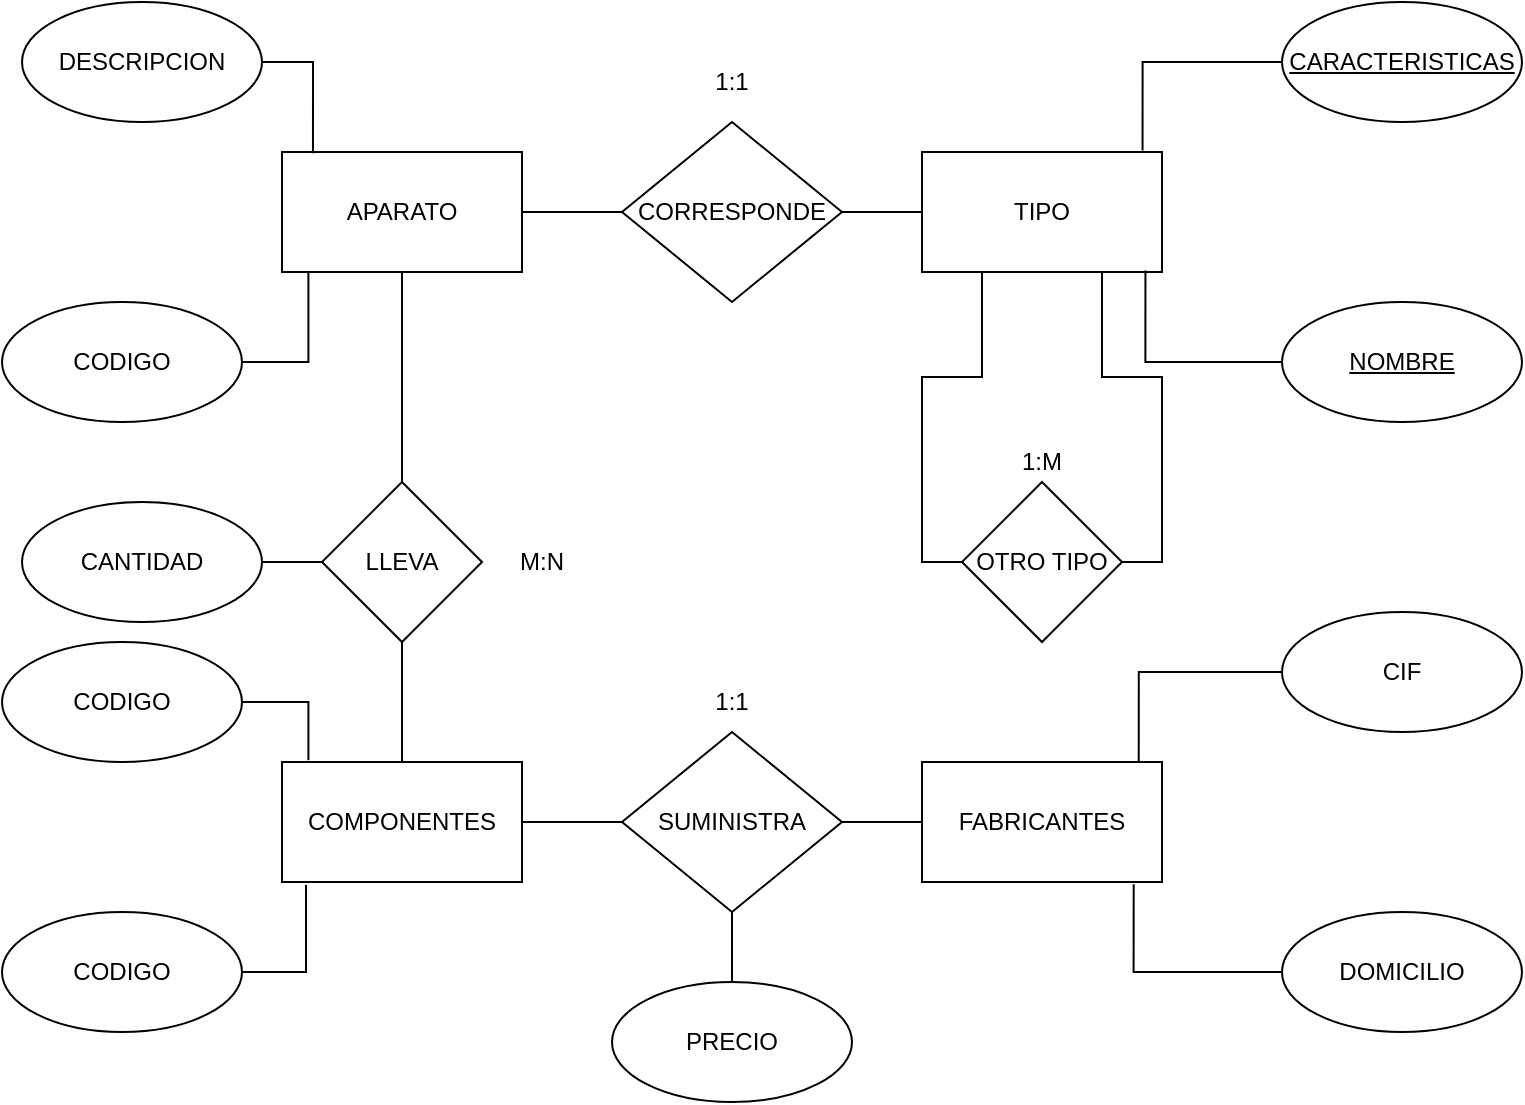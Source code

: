 <mxfile version="14.6.13" type="github">
  <diagram id="Qis9tCrOyXk1SUStovVj" name="Page-1">
    <mxGraphModel dx="2249" dy="794" grid="1" gridSize="10" guides="1" tooltips="1" connect="1" arrows="1" fold="1" page="1" pageScale="1" pageWidth="827" pageHeight="1169" math="0" shadow="0">
      <root>
        <mxCell id="0" />
        <mxCell id="1" parent="0" />
        <mxCell id="CPcJogsR8xis_oUPS2sc-5" style="edgeStyle=orthogonalEdgeStyle;rounded=0;orthogonalLoop=1;jettySize=auto;html=1;exitX=1;exitY=0.5;exitDx=0;exitDy=0;entryX=0;entryY=0.5;entryDx=0;entryDy=0;endArrow=none;endFill=0;" edge="1" parent="1" source="CPcJogsR8xis_oUPS2sc-1" target="CPcJogsR8xis_oUPS2sc-3">
          <mxGeometry relative="1" as="geometry" />
        </mxCell>
        <mxCell id="CPcJogsR8xis_oUPS2sc-1" value="CORRESPONDE" style="rhombus;whiteSpace=wrap;html=1;" vertex="1" parent="1">
          <mxGeometry x="190" y="180" width="110" height="90" as="geometry" />
        </mxCell>
        <mxCell id="CPcJogsR8xis_oUPS2sc-4" style="edgeStyle=orthogonalEdgeStyle;rounded=0;orthogonalLoop=1;jettySize=auto;html=1;exitX=1;exitY=0.5;exitDx=0;exitDy=0;entryX=0;entryY=0.5;entryDx=0;entryDy=0;endArrow=none;endFill=0;" edge="1" parent="1" source="CPcJogsR8xis_oUPS2sc-2" target="CPcJogsR8xis_oUPS2sc-1">
          <mxGeometry relative="1" as="geometry" />
        </mxCell>
        <mxCell id="CPcJogsR8xis_oUPS2sc-18" style="edgeStyle=orthogonalEdgeStyle;rounded=0;orthogonalLoop=1;jettySize=auto;html=1;exitX=0.5;exitY=1;exitDx=0;exitDy=0;entryX=0.5;entryY=0;entryDx=0;entryDy=0;endArrow=none;endFill=0;" edge="1" parent="1" source="CPcJogsR8xis_oUPS2sc-2" target="CPcJogsR8xis_oUPS2sc-14">
          <mxGeometry relative="1" as="geometry" />
        </mxCell>
        <mxCell id="CPcJogsR8xis_oUPS2sc-2" value="APARATO" style="rounded=0;whiteSpace=wrap;html=1;" vertex="1" parent="1">
          <mxGeometry x="20" y="195" width="120" height="60" as="geometry" />
        </mxCell>
        <mxCell id="CPcJogsR8xis_oUPS2sc-28" style="edgeStyle=orthogonalEdgeStyle;rounded=0;orthogonalLoop=1;jettySize=auto;html=1;exitX=0.25;exitY=1;exitDx=0;exitDy=0;entryX=0;entryY=0.5;entryDx=0;entryDy=0;endArrow=none;endFill=0;" edge="1" parent="1" source="CPcJogsR8xis_oUPS2sc-3" target="CPcJogsR8xis_oUPS2sc-23">
          <mxGeometry relative="1" as="geometry" />
        </mxCell>
        <mxCell id="CPcJogsR8xis_oUPS2sc-3" value="TIPO" style="rounded=0;whiteSpace=wrap;html=1;" vertex="1" parent="1">
          <mxGeometry x="340" y="195" width="120" height="60" as="geometry" />
        </mxCell>
        <mxCell id="CPcJogsR8xis_oUPS2sc-11" style="edgeStyle=orthogonalEdgeStyle;rounded=0;orthogonalLoop=1;jettySize=auto;html=1;exitX=1;exitY=0.5;exitDx=0;exitDy=0;entryX=0.11;entryY=0.991;entryDx=0;entryDy=0;entryPerimeter=0;endArrow=none;endFill=0;" edge="1" parent="1" source="CPcJogsR8xis_oUPS2sc-6" target="CPcJogsR8xis_oUPS2sc-2">
          <mxGeometry relative="1" as="geometry" />
        </mxCell>
        <mxCell id="CPcJogsR8xis_oUPS2sc-6" value="CODIGO&lt;span style=&quot;color: rgba(0 , 0 , 0 , 0) ; font-family: monospace ; font-size: 0px&quot;&gt;%3CmxGraphModel%3E%3Croot%3E%3CmxCell%20id%3D%220%22%2F%3E%3CmxCell%20id%3D%221%22%20parent%3D%220%22%2F%3E%3CmxCell%20id%3D%222%22%20value%3D%22APARATO%22%20style%3D%22rounded%3D0%3BwhiteSpace%3Dwrap%3Bhtml%3D1%3B%22%20vertex%3D%221%22%20parent%3D%221%22%3E%3CmxGeometry%20x%3D%2220%22%20y%3D%22200%22%20width%3D%22120%22%20height%3D%2260%22%20as%3D%22geometry%22%2F%3E%3C%2FmxCell%3E%3C%2Froot%3E%3C%2FmxGraphModel%3E&lt;/span&gt;" style="ellipse;whiteSpace=wrap;html=1;" vertex="1" parent="1">
          <mxGeometry x="-120" y="270" width="120" height="60" as="geometry" />
        </mxCell>
        <mxCell id="CPcJogsR8xis_oUPS2sc-10" style="edgeStyle=orthogonalEdgeStyle;rounded=0;orthogonalLoop=1;jettySize=auto;html=1;exitX=1;exitY=0.5;exitDx=0;exitDy=0;entryX=0.129;entryY=0.011;entryDx=0;entryDy=0;entryPerimeter=0;endArrow=none;endFill=0;" edge="1" parent="1" source="CPcJogsR8xis_oUPS2sc-7" target="CPcJogsR8xis_oUPS2sc-2">
          <mxGeometry relative="1" as="geometry" />
        </mxCell>
        <mxCell id="CPcJogsR8xis_oUPS2sc-7" value="DESCRIPCION" style="ellipse;whiteSpace=wrap;html=1;" vertex="1" parent="1">
          <mxGeometry x="-110" y="120" width="120" height="60" as="geometry" />
        </mxCell>
        <mxCell id="CPcJogsR8xis_oUPS2sc-27" style="edgeStyle=orthogonalEdgeStyle;rounded=0;orthogonalLoop=1;jettySize=auto;html=1;exitX=0;exitY=0.5;exitDx=0;exitDy=0;entryX=0.919;entryY=-0.012;entryDx=0;entryDy=0;entryPerimeter=0;endArrow=none;endFill=0;" edge="1" parent="1" source="CPcJogsR8xis_oUPS2sc-12" target="CPcJogsR8xis_oUPS2sc-3">
          <mxGeometry relative="1" as="geometry" />
        </mxCell>
        <mxCell id="CPcJogsR8xis_oUPS2sc-12" value="&lt;u&gt;CARACTERISTICAS&lt;/u&gt;" style="ellipse;whiteSpace=wrap;html=1;" vertex="1" parent="1">
          <mxGeometry x="520" y="120" width="120" height="60" as="geometry" />
        </mxCell>
        <mxCell id="CPcJogsR8xis_oUPS2sc-25" style="edgeStyle=orthogonalEdgeStyle;rounded=0;orthogonalLoop=1;jettySize=auto;html=1;exitX=0;exitY=0.5;exitDx=0;exitDy=0;entryX=0.931;entryY=0.988;entryDx=0;entryDy=0;entryPerimeter=0;endArrow=none;endFill=0;" edge="1" parent="1" source="CPcJogsR8xis_oUPS2sc-13" target="CPcJogsR8xis_oUPS2sc-3">
          <mxGeometry relative="1" as="geometry" />
        </mxCell>
        <mxCell id="CPcJogsR8xis_oUPS2sc-13" value="&lt;u&gt;NOMBRE&lt;/u&gt;" style="ellipse;whiteSpace=wrap;html=1;" vertex="1" parent="1">
          <mxGeometry x="520" y="270" width="120" height="60" as="geometry" />
        </mxCell>
        <mxCell id="CPcJogsR8xis_oUPS2sc-19" style="edgeStyle=orthogonalEdgeStyle;rounded=0;orthogonalLoop=1;jettySize=auto;html=1;exitX=0.5;exitY=1;exitDx=0;exitDy=0;entryX=0.5;entryY=0;entryDx=0;entryDy=0;endArrow=none;endFill=0;" edge="1" parent="1" source="CPcJogsR8xis_oUPS2sc-14" target="CPcJogsR8xis_oUPS2sc-15">
          <mxGeometry relative="1" as="geometry" />
        </mxCell>
        <mxCell id="CPcJogsR8xis_oUPS2sc-42" style="edgeStyle=orthogonalEdgeStyle;rounded=0;orthogonalLoop=1;jettySize=auto;html=1;exitX=0;exitY=0.5;exitDx=0;exitDy=0;entryX=1;entryY=0.5;entryDx=0;entryDy=0;endArrow=none;endFill=0;" edge="1" parent="1" source="CPcJogsR8xis_oUPS2sc-14" target="CPcJogsR8xis_oUPS2sc-41">
          <mxGeometry relative="1" as="geometry" />
        </mxCell>
        <mxCell id="CPcJogsR8xis_oUPS2sc-14" value="LLEVA" style="rhombus;whiteSpace=wrap;html=1;" vertex="1" parent="1">
          <mxGeometry x="40" y="360" width="80" height="80" as="geometry" />
        </mxCell>
        <mxCell id="CPcJogsR8xis_oUPS2sc-37" style="edgeStyle=orthogonalEdgeStyle;rounded=0;orthogonalLoop=1;jettySize=auto;html=1;exitX=1;exitY=0.5;exitDx=0;exitDy=0;entryX=0;entryY=0.5;entryDx=0;entryDy=0;endArrow=none;endFill=0;" edge="1" parent="1" source="CPcJogsR8xis_oUPS2sc-15" target="CPcJogsR8xis_oUPS2sc-31">
          <mxGeometry relative="1" as="geometry" />
        </mxCell>
        <mxCell id="CPcJogsR8xis_oUPS2sc-15" value="COMPONENTES" style="rounded=0;whiteSpace=wrap;html=1;" vertex="1" parent="1">
          <mxGeometry x="20" y="500" width="120" height="60" as="geometry" />
        </mxCell>
        <mxCell id="CPcJogsR8xis_oUPS2sc-20" style="edgeStyle=orthogonalEdgeStyle;rounded=0;orthogonalLoop=1;jettySize=auto;html=1;exitX=1;exitY=0.5;exitDx=0;exitDy=0;entryX=0.11;entryY=-0.014;entryDx=0;entryDy=0;entryPerimeter=0;endArrow=none;endFill=0;" edge="1" parent="1" source="CPcJogsR8xis_oUPS2sc-16" target="CPcJogsR8xis_oUPS2sc-15">
          <mxGeometry relative="1" as="geometry" />
        </mxCell>
        <mxCell id="CPcJogsR8xis_oUPS2sc-16" value="CODIGO&lt;span style=&quot;color: rgba(0 , 0 , 0 , 0) ; font-family: monospace ; font-size: 0px&quot;&gt;%3CmxGraphModel%3E%3Croot%3E%3CmxCell%20id%3D%220%22%2F%3E%3CmxCell%20id%3D%221%22%20parent%3D%220%22%2F%3E%3CmxCell%20id%3D%222%22%20value%3D%22APARATO%22%20style%3D%22rounded%3D0%3BwhiteSpace%3Dwrap%3Bhtml%3D1%3B%22%20vertex%3D%221%22%20parent%3D%221%22%3E%3CmxGeometry%20x%3D%2220%22%20y%3D%22200%22%20width%3D%22120%22%20height%3D%2260%22%20as%3D%22geometry%22%2F%3E%3C%2FmxCell%3E%3C%2Froot%3E%3C%2FmxGraphModel%3E&lt;/span&gt;" style="ellipse;whiteSpace=wrap;html=1;" vertex="1" parent="1">
          <mxGeometry x="-120" y="440" width="120" height="60" as="geometry" />
        </mxCell>
        <mxCell id="CPcJogsR8xis_oUPS2sc-21" style="edgeStyle=orthogonalEdgeStyle;rounded=0;orthogonalLoop=1;jettySize=auto;html=1;exitX=1;exitY=0.5;exitDx=0;exitDy=0;entryX=0.1;entryY=1.025;entryDx=0;entryDy=0;entryPerimeter=0;endArrow=none;endFill=0;" edge="1" parent="1" source="CPcJogsR8xis_oUPS2sc-17" target="CPcJogsR8xis_oUPS2sc-15">
          <mxGeometry relative="1" as="geometry" />
        </mxCell>
        <mxCell id="CPcJogsR8xis_oUPS2sc-17" value="CODIGO&lt;span style=&quot;color: rgba(0 , 0 , 0 , 0) ; font-family: monospace ; font-size: 0px&quot;&gt;%3CmxGraphModel%3E%3Croot%3E%3CmxCell%20id%3D%220%22%2F%3E%3CmxCell%20id%3D%221%22%20parent%3D%220%22%2F%3E%3CmxCell%20id%3D%222%22%20value%3D%22APARATO%22%20style%3D%22rounded%3D0%3BwhiteSpace%3Dwrap%3Bhtml%3D1%3B%22%20vertex%3D%221%22%20parent%3D%221%22%3E%3CmxGeometry%20x%3D%2220%22%20y%3D%22200%22%20width%3D%22120%22%20height%3D%2260%22%20as%3D%22geometry%22%2F%3E%3C%2FmxCell%3E%3C%2Froot%3E%3C%2FmxGraphModel%3E&lt;/span&gt;" style="ellipse;whiteSpace=wrap;html=1;" vertex="1" parent="1">
          <mxGeometry x="-120" y="575" width="120" height="60" as="geometry" />
        </mxCell>
        <mxCell id="CPcJogsR8xis_oUPS2sc-29" style="edgeStyle=orthogonalEdgeStyle;rounded=0;orthogonalLoop=1;jettySize=auto;html=1;exitX=1;exitY=0.5;exitDx=0;exitDy=0;entryX=0.75;entryY=1;entryDx=0;entryDy=0;endArrow=none;endFill=0;" edge="1" parent="1" source="CPcJogsR8xis_oUPS2sc-23" target="CPcJogsR8xis_oUPS2sc-3">
          <mxGeometry relative="1" as="geometry" />
        </mxCell>
        <mxCell id="CPcJogsR8xis_oUPS2sc-23" value="OTRO TIPO" style="rhombus;whiteSpace=wrap;html=1;" vertex="1" parent="1">
          <mxGeometry x="360" y="360" width="80" height="80" as="geometry" />
        </mxCell>
        <mxCell id="CPcJogsR8xis_oUPS2sc-38" style="edgeStyle=orthogonalEdgeStyle;rounded=0;orthogonalLoop=1;jettySize=auto;html=1;exitX=1;exitY=0.5;exitDx=0;exitDy=0;entryX=0;entryY=0.5;entryDx=0;entryDy=0;endArrow=none;endFill=0;" edge="1" parent="1" source="CPcJogsR8xis_oUPS2sc-31" target="CPcJogsR8xis_oUPS2sc-32">
          <mxGeometry relative="1" as="geometry" />
        </mxCell>
        <mxCell id="CPcJogsR8xis_oUPS2sc-40" style="edgeStyle=orthogonalEdgeStyle;rounded=0;orthogonalLoop=1;jettySize=auto;html=1;exitX=0.5;exitY=1;exitDx=0;exitDy=0;entryX=0.5;entryY=0;entryDx=0;entryDy=0;endArrow=none;endFill=0;" edge="1" parent="1" source="CPcJogsR8xis_oUPS2sc-31" target="CPcJogsR8xis_oUPS2sc-39">
          <mxGeometry relative="1" as="geometry" />
        </mxCell>
        <mxCell id="CPcJogsR8xis_oUPS2sc-31" value="SUMINISTRA" style="rhombus;whiteSpace=wrap;html=1;" vertex="1" parent="1">
          <mxGeometry x="190" y="485" width="110" height="90" as="geometry" />
        </mxCell>
        <mxCell id="CPcJogsR8xis_oUPS2sc-32" value="FABRICANTES" style="rounded=0;whiteSpace=wrap;html=1;" vertex="1" parent="1">
          <mxGeometry x="340" y="500" width="120" height="60" as="geometry" />
        </mxCell>
        <mxCell id="CPcJogsR8xis_oUPS2sc-36" style="edgeStyle=orthogonalEdgeStyle;rounded=0;orthogonalLoop=1;jettySize=auto;html=1;exitX=0;exitY=0.5;exitDx=0;exitDy=0;entryX=0.882;entryY=1.019;entryDx=0;entryDy=0;entryPerimeter=0;endArrow=none;endFill=0;" edge="1" parent="1" source="CPcJogsR8xis_oUPS2sc-33" target="CPcJogsR8xis_oUPS2sc-32">
          <mxGeometry relative="1" as="geometry" />
        </mxCell>
        <mxCell id="CPcJogsR8xis_oUPS2sc-33" value="DOMICILIO" style="ellipse;whiteSpace=wrap;html=1;" vertex="1" parent="1">
          <mxGeometry x="520" y="575" width="120" height="60" as="geometry" />
        </mxCell>
        <mxCell id="CPcJogsR8xis_oUPS2sc-35" style="edgeStyle=orthogonalEdgeStyle;rounded=0;orthogonalLoop=1;jettySize=auto;html=1;exitX=0;exitY=0.5;exitDx=0;exitDy=0;entryX=0.903;entryY=-0.008;entryDx=0;entryDy=0;entryPerimeter=0;endArrow=none;endFill=0;" edge="1" parent="1" source="CPcJogsR8xis_oUPS2sc-34" target="CPcJogsR8xis_oUPS2sc-32">
          <mxGeometry relative="1" as="geometry" />
        </mxCell>
        <mxCell id="CPcJogsR8xis_oUPS2sc-34" value="CIF" style="ellipse;whiteSpace=wrap;html=1;" vertex="1" parent="1">
          <mxGeometry x="520" y="425" width="120" height="60" as="geometry" />
        </mxCell>
        <mxCell id="CPcJogsR8xis_oUPS2sc-39" value="PRECIO" style="ellipse;whiteSpace=wrap;html=1;" vertex="1" parent="1">
          <mxGeometry x="185" y="610" width="120" height="60" as="geometry" />
        </mxCell>
        <mxCell id="CPcJogsR8xis_oUPS2sc-41" value="CANTIDAD" style="ellipse;whiteSpace=wrap;html=1;" vertex="1" parent="1">
          <mxGeometry x="-110" y="370" width="120" height="60" as="geometry" />
        </mxCell>
        <mxCell id="CPcJogsR8xis_oUPS2sc-43" value="1:M" style="text;html=1;strokeColor=none;fillColor=none;align=center;verticalAlign=middle;whiteSpace=wrap;rounded=0;" vertex="1" parent="1">
          <mxGeometry x="380" y="340" width="40" height="20" as="geometry" />
        </mxCell>
        <mxCell id="CPcJogsR8xis_oUPS2sc-44" value="1:1" style="text;html=1;strokeColor=none;fillColor=none;align=center;verticalAlign=middle;whiteSpace=wrap;rounded=0;" vertex="1" parent="1">
          <mxGeometry x="225" y="150" width="40" height="20" as="geometry" />
        </mxCell>
        <mxCell id="CPcJogsR8xis_oUPS2sc-45" value="M:N" style="text;html=1;strokeColor=none;fillColor=none;align=center;verticalAlign=middle;whiteSpace=wrap;rounded=0;" vertex="1" parent="1">
          <mxGeometry x="130" y="390" width="40" height="20" as="geometry" />
        </mxCell>
        <mxCell id="CPcJogsR8xis_oUPS2sc-46" value="1:1" style="text;html=1;strokeColor=none;fillColor=none;align=center;verticalAlign=middle;whiteSpace=wrap;rounded=0;" vertex="1" parent="1">
          <mxGeometry x="225" y="460" width="40" height="20" as="geometry" />
        </mxCell>
      </root>
    </mxGraphModel>
  </diagram>
</mxfile>
